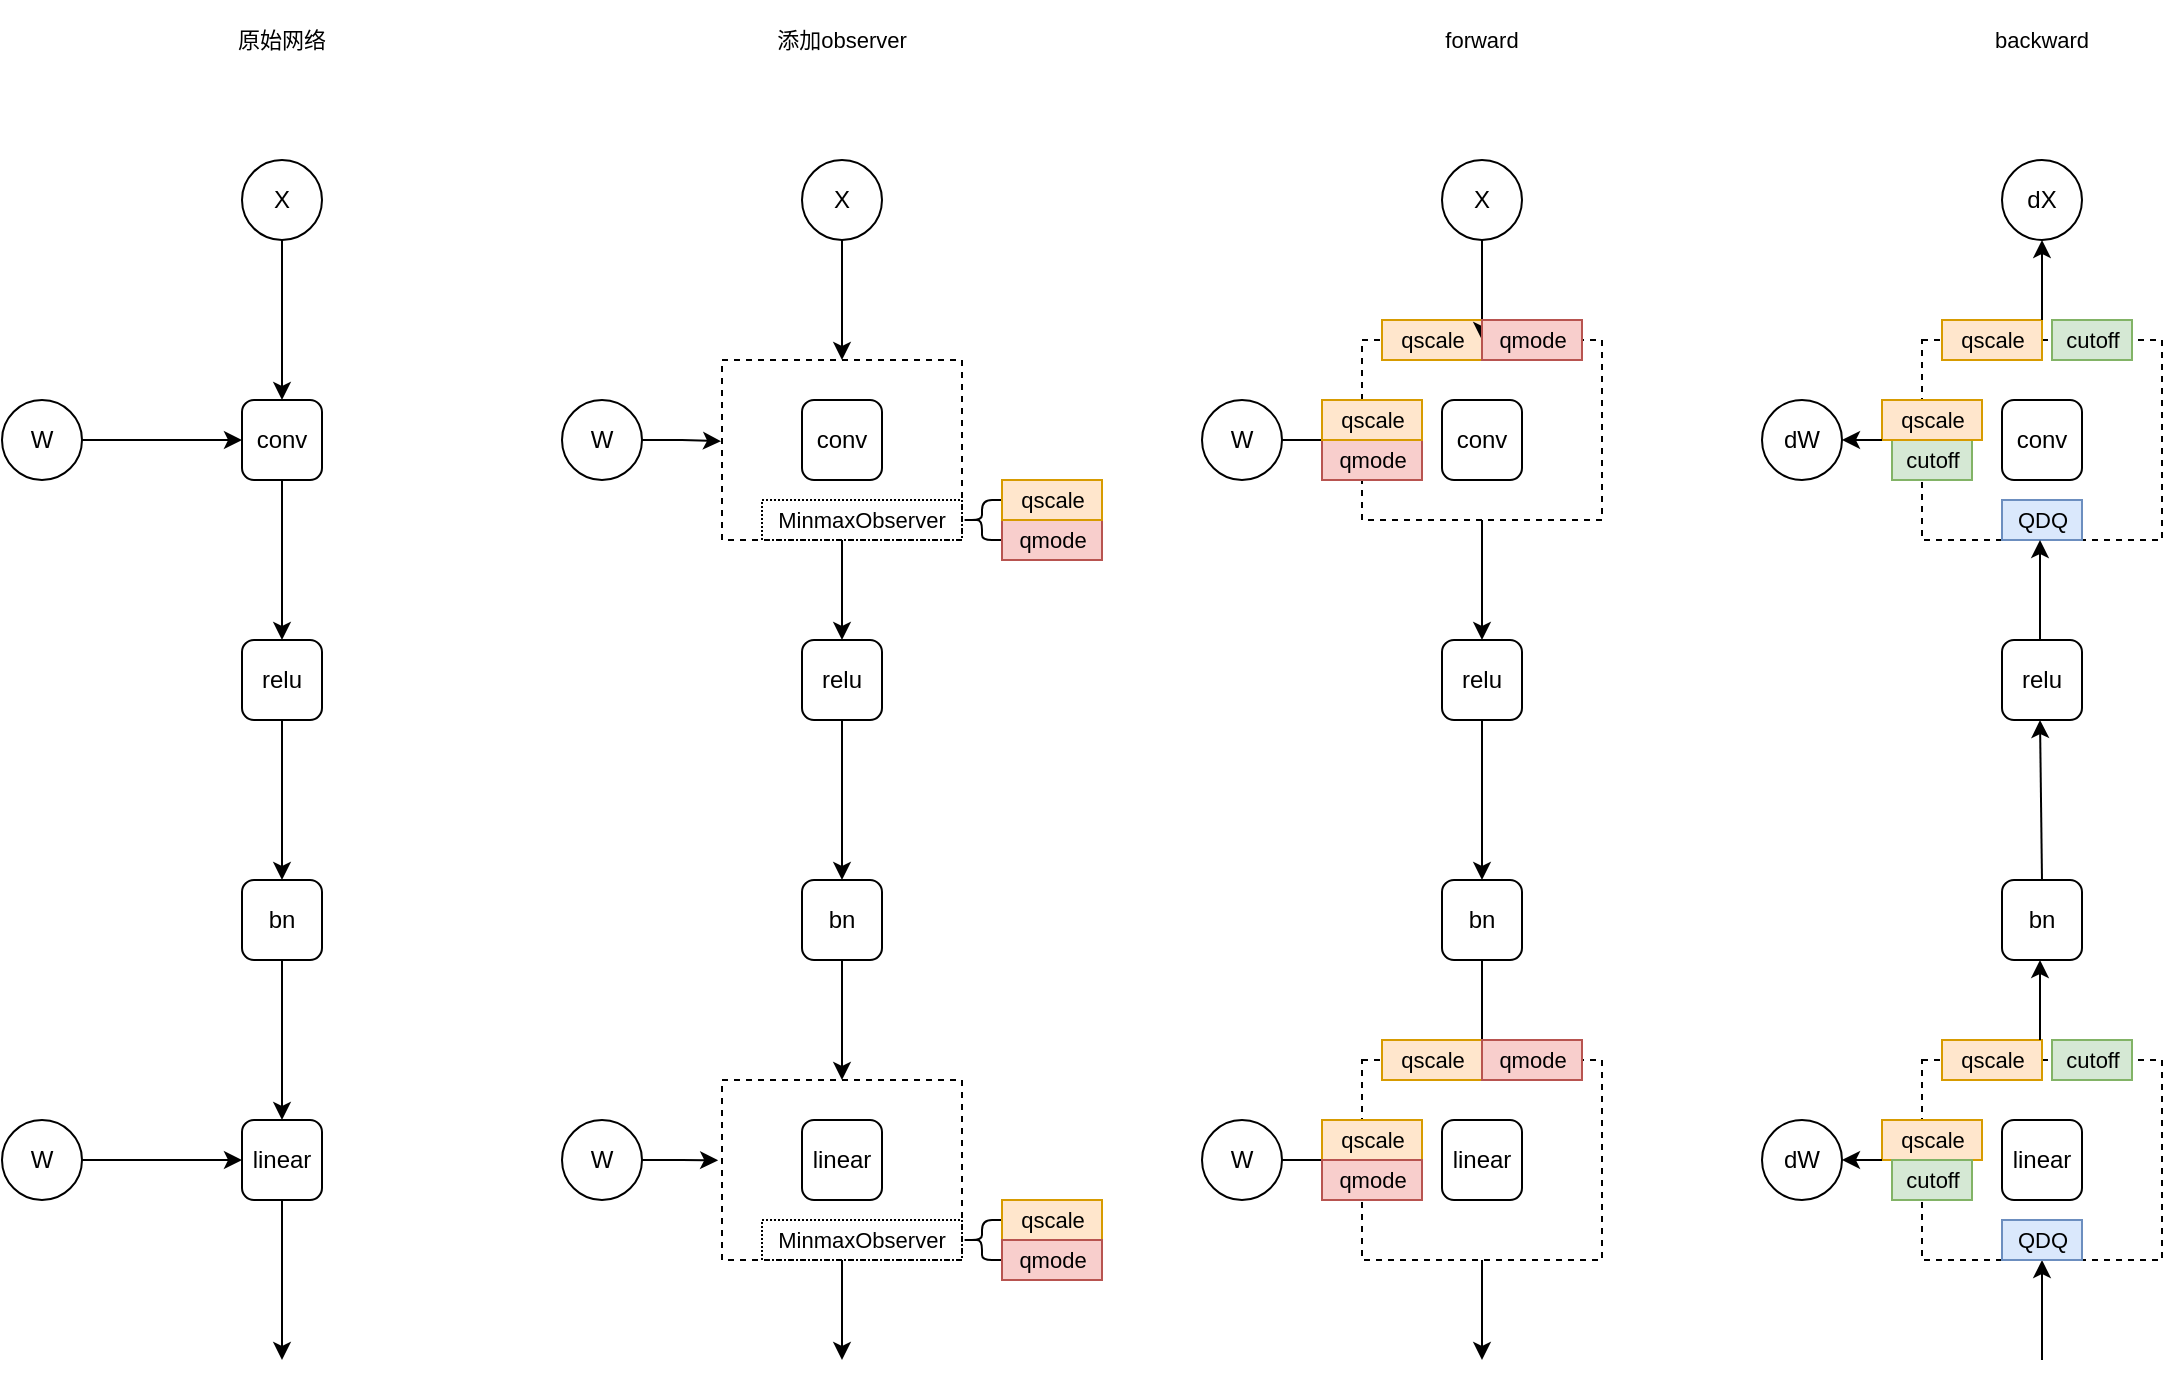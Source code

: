 <mxfile version="15.8.5" type="github">
  <diagram id="Jangnhme9DXzP1kY6yUE" name="Page-1">
    <mxGraphModel dx="2415" dy="2078" grid="1" gridSize="10" guides="1" tooltips="1" connect="1" arrows="1" fold="1" page="1" pageScale="1" pageWidth="827" pageHeight="1169" math="0" shadow="0">
      <root>
        <mxCell id="0" />
        <mxCell id="1" parent="0" />
        <mxCell id="0NIgbw2krBY6JishTZcX-67" value="" style="rounded=0;whiteSpace=wrap;html=1;shadow=0;glass=0;dashed=1;sketch=0;fontSize=11;" vertex="1" parent="1">
          <mxGeometry x="600" y="130" width="120" height="90" as="geometry" />
        </mxCell>
        <mxCell id="0NIgbw2krBY6JishTZcX-52" value="" style="rounded=0;whiteSpace=wrap;html=1;shadow=0;glass=0;dashed=1;sketch=0;fontSize=11;" vertex="1" parent="1">
          <mxGeometry x="280" y="500" width="120" height="90" as="geometry" />
        </mxCell>
        <mxCell id="0NIgbw2krBY6JishTZcX-56" value="" style="edgeStyle=orthogonalEdgeStyle;rounded=0;orthogonalLoop=1;jettySize=auto;html=1;fontSize=11;" edge="1" parent="1" source="0NIgbw2krBY6JishTZcX-51" target="0NIgbw2krBY6JishTZcX-42">
          <mxGeometry relative="1" as="geometry" />
        </mxCell>
        <mxCell id="0NIgbw2krBY6JishTZcX-51" value="" style="rounded=0;whiteSpace=wrap;html=1;shadow=0;glass=0;dashed=1;sketch=0;fontSize=11;" vertex="1" parent="1">
          <mxGeometry x="280" y="140" width="120" height="90" as="geometry" />
        </mxCell>
        <mxCell id="0NIgbw2krBY6JishTZcX-9" value="" style="edgeStyle=orthogonalEdgeStyle;rounded=0;orthogonalLoop=1;jettySize=auto;html=1;" edge="1" parent="1" source="0NIgbw2krBY6JishTZcX-7" target="0NIgbw2krBY6JishTZcX-8">
          <mxGeometry relative="1" as="geometry" />
        </mxCell>
        <mxCell id="0NIgbw2krBY6JishTZcX-7" value="X" style="ellipse;whiteSpace=wrap;html=1;aspect=fixed;" vertex="1" parent="1">
          <mxGeometry x="40" y="40" width="40" height="40" as="geometry" />
        </mxCell>
        <mxCell id="0NIgbw2krBY6JishTZcX-11" value="" style="edgeStyle=orthogonalEdgeStyle;rounded=0;orthogonalLoop=1;jettySize=auto;html=1;" edge="1" parent="1" source="0NIgbw2krBY6JishTZcX-8" target="0NIgbw2krBY6JishTZcX-10">
          <mxGeometry relative="1" as="geometry" />
        </mxCell>
        <mxCell id="0NIgbw2krBY6JishTZcX-8" value="conv" style="whiteSpace=wrap;html=1;rounded=1;" vertex="1" parent="1">
          <mxGeometry x="40" y="160" width="40" height="40" as="geometry" />
        </mxCell>
        <mxCell id="0NIgbw2krBY6JishTZcX-13" value="" style="edgeStyle=orthogonalEdgeStyle;rounded=0;orthogonalLoop=1;jettySize=auto;html=1;" edge="1" parent="1" source="0NIgbw2krBY6JishTZcX-10">
          <mxGeometry relative="1" as="geometry">
            <mxPoint x="60" y="400" as="targetPoint" />
          </mxGeometry>
        </mxCell>
        <mxCell id="0NIgbw2krBY6JishTZcX-10" value="relu" style="whiteSpace=wrap;html=1;rounded=1;" vertex="1" parent="1">
          <mxGeometry x="40" y="280" width="40" height="40" as="geometry" />
        </mxCell>
        <mxCell id="0NIgbw2krBY6JishTZcX-15" value="" style="edgeStyle=orthogonalEdgeStyle;rounded=0;orthogonalLoop=1;jettySize=auto;html=1;" edge="1" parent="1">
          <mxGeometry relative="1" as="geometry">
            <mxPoint x="60" y="440" as="sourcePoint" />
            <mxPoint x="60" y="520" as="targetPoint" />
          </mxGeometry>
        </mxCell>
        <mxCell id="0NIgbw2krBY6JishTZcX-12" value="bn" style="whiteSpace=wrap;html=1;rounded=1;" vertex="1" parent="1">
          <mxGeometry x="40" y="400" width="40" height="40" as="geometry" />
        </mxCell>
        <mxCell id="0NIgbw2krBY6JishTZcX-16" style="edgeStyle=orthogonalEdgeStyle;rounded=0;orthogonalLoop=1;jettySize=auto;html=1;" edge="1" parent="1">
          <mxGeometry relative="1" as="geometry">
            <mxPoint x="60" y="640" as="targetPoint" />
            <mxPoint x="60" y="560" as="sourcePoint" />
          </mxGeometry>
        </mxCell>
        <mxCell id="0NIgbw2krBY6JishTZcX-14" value="linear" style="whiteSpace=wrap;html=1;rounded=1;" vertex="1" parent="1">
          <mxGeometry x="40" y="520" width="40" height="40" as="geometry" />
        </mxCell>
        <mxCell id="0NIgbw2krBY6JishTZcX-18" value="" style="edgeStyle=orthogonalEdgeStyle;rounded=0;orthogonalLoop=1;jettySize=auto;html=1;" edge="1" parent="1" source="0NIgbw2krBY6JishTZcX-17" target="0NIgbw2krBY6JishTZcX-8">
          <mxGeometry relative="1" as="geometry" />
        </mxCell>
        <mxCell id="0NIgbw2krBY6JishTZcX-17" value="W" style="ellipse;whiteSpace=wrap;html=1;aspect=fixed;" vertex="1" parent="1">
          <mxGeometry x="-80" y="160" width="40" height="40" as="geometry" />
        </mxCell>
        <mxCell id="0NIgbw2krBY6JishTZcX-20" value="" style="edgeStyle=orthogonalEdgeStyle;rounded=0;orthogonalLoop=1;jettySize=auto;html=1;" edge="1" parent="1" source="0NIgbw2krBY6JishTZcX-19" target="0NIgbw2krBY6JishTZcX-14">
          <mxGeometry relative="1" as="geometry" />
        </mxCell>
        <mxCell id="0NIgbw2krBY6JishTZcX-19" value="W" style="ellipse;whiteSpace=wrap;html=1;aspect=fixed;" vertex="1" parent="1">
          <mxGeometry x="-80" y="520" width="40" height="40" as="geometry" />
        </mxCell>
        <mxCell id="0NIgbw2krBY6JishTZcX-36" value="&lt;font style=&quot;font-size: 11px&quot;&gt;MinmaxObserver&lt;/font&gt;" style="text;html=1;strokeColor=default;fillColor=none;align=center;verticalAlign=middle;whiteSpace=wrap;rounded=0;shadow=0;glass=1;sketch=0;dashed=1;dashPattern=1 1;" vertex="1" parent="1">
          <mxGeometry x="300" y="210" width="100" height="20" as="geometry" />
        </mxCell>
        <mxCell id="0NIgbw2krBY6JishTZcX-57" value="" style="edgeStyle=orthogonalEdgeStyle;rounded=0;orthogonalLoop=1;jettySize=auto;html=1;fontSize=11;" edge="1" parent="1" source="0NIgbw2krBY6JishTZcX-38">
          <mxGeometry relative="1" as="geometry">
            <mxPoint x="340" y="140" as="targetPoint" />
          </mxGeometry>
        </mxCell>
        <mxCell id="0NIgbw2krBY6JishTZcX-38" value="X" style="ellipse;whiteSpace=wrap;html=1;aspect=fixed;" vertex="1" parent="1">
          <mxGeometry x="320" y="40" width="40" height="40" as="geometry" />
        </mxCell>
        <mxCell id="0NIgbw2krBY6JishTZcX-40" value="conv" style="whiteSpace=wrap;html=1;rounded=1;" vertex="1" parent="1">
          <mxGeometry x="320" y="160" width="40" height="40" as="geometry" />
        </mxCell>
        <mxCell id="0NIgbw2krBY6JishTZcX-41" value="" style="edgeStyle=orthogonalEdgeStyle;rounded=0;orthogonalLoop=1;jettySize=auto;html=1;" edge="1" parent="1" source="0NIgbw2krBY6JishTZcX-42">
          <mxGeometry relative="1" as="geometry">
            <mxPoint x="340" y="400" as="targetPoint" />
          </mxGeometry>
        </mxCell>
        <mxCell id="0NIgbw2krBY6JishTZcX-42" value="relu" style="whiteSpace=wrap;html=1;rounded=1;" vertex="1" parent="1">
          <mxGeometry x="320" y="280" width="40" height="40" as="geometry" />
        </mxCell>
        <mxCell id="0NIgbw2krBY6JishTZcX-43" value="" style="edgeStyle=orthogonalEdgeStyle;rounded=0;orthogonalLoop=1;jettySize=auto;html=1;" edge="1" parent="1">
          <mxGeometry relative="1" as="geometry">
            <mxPoint x="340" y="440" as="sourcePoint" />
            <mxPoint x="340" y="500" as="targetPoint" />
          </mxGeometry>
        </mxCell>
        <mxCell id="0NIgbw2krBY6JishTZcX-44" value="bn" style="whiteSpace=wrap;html=1;rounded=1;" vertex="1" parent="1">
          <mxGeometry x="320" y="400" width="40" height="40" as="geometry" />
        </mxCell>
        <mxCell id="0NIgbw2krBY6JishTZcX-45" style="edgeStyle=orthogonalEdgeStyle;rounded=0;orthogonalLoop=1;jettySize=auto;html=1;" edge="1" parent="1">
          <mxGeometry relative="1" as="geometry">
            <mxPoint x="340" y="640" as="targetPoint" />
            <mxPoint x="340" y="590" as="sourcePoint" />
          </mxGeometry>
        </mxCell>
        <mxCell id="0NIgbw2krBY6JishTZcX-46" value="linear" style="whiteSpace=wrap;html=1;rounded=1;" vertex="1" parent="1">
          <mxGeometry x="320" y="520" width="40" height="40" as="geometry" />
        </mxCell>
        <mxCell id="0NIgbw2krBY6JishTZcX-55" style="edgeStyle=orthogonalEdgeStyle;rounded=0;orthogonalLoop=1;jettySize=auto;html=1;entryX=-0.004;entryY=0.451;entryDx=0;entryDy=0;entryPerimeter=0;fontSize=11;" edge="1" parent="1" source="0NIgbw2krBY6JishTZcX-48" target="0NIgbw2krBY6JishTZcX-51">
          <mxGeometry relative="1" as="geometry" />
        </mxCell>
        <mxCell id="0NIgbw2krBY6JishTZcX-48" value="W" style="ellipse;whiteSpace=wrap;html=1;aspect=fixed;" vertex="1" parent="1">
          <mxGeometry x="200" y="160" width="40" height="40" as="geometry" />
        </mxCell>
        <mxCell id="0NIgbw2krBY6JishTZcX-54" style="edgeStyle=orthogonalEdgeStyle;rounded=0;orthogonalLoop=1;jettySize=auto;html=1;entryX=-0.016;entryY=0.446;entryDx=0;entryDy=0;entryPerimeter=0;fontSize=11;" edge="1" parent="1" source="0NIgbw2krBY6JishTZcX-50" target="0NIgbw2krBY6JishTZcX-52">
          <mxGeometry relative="1" as="geometry" />
        </mxCell>
        <mxCell id="0NIgbw2krBY6JishTZcX-50" value="W" style="ellipse;whiteSpace=wrap;html=1;aspect=fixed;" vertex="1" parent="1">
          <mxGeometry x="200" y="520" width="40" height="40" as="geometry" />
        </mxCell>
        <mxCell id="0NIgbw2krBY6JishTZcX-53" value="&lt;font style=&quot;font-size: 11px&quot;&gt;MinmaxObserver&lt;/font&gt;" style="text;html=1;strokeColor=default;fillColor=none;align=center;verticalAlign=middle;whiteSpace=wrap;rounded=0;shadow=0;glass=1;dashed=1;sketch=0;dashPattern=1 1;" vertex="1" parent="1">
          <mxGeometry x="300" y="570" width="100" height="20" as="geometry" />
        </mxCell>
        <mxCell id="0NIgbw2krBY6JishTZcX-59" value="" style="shape=curlyBracket;whiteSpace=wrap;html=1;rounded=1;shadow=0;glass=0;sketch=0;fontSize=11;strokeColor=default;" vertex="1" parent="1">
          <mxGeometry x="400" y="210" width="20" height="20" as="geometry" />
        </mxCell>
        <mxCell id="0NIgbw2krBY6JishTZcX-60" value="qscale" style="text;html=1;align=center;verticalAlign=middle;resizable=0;points=[];autosize=1;strokeColor=#d79b00;fillColor=#ffe6cc;fontSize=11;" vertex="1" parent="1">
          <mxGeometry x="610" y="120" width="50" height="20" as="geometry" />
        </mxCell>
        <mxCell id="0NIgbw2krBY6JishTZcX-61" value="qmode" style="text;html=1;align=center;verticalAlign=middle;resizable=0;points=[];autosize=1;strokeColor=#b85450;fillColor=#f8cecc;fontSize=11;" vertex="1" parent="1">
          <mxGeometry x="420" y="220" width="50" height="20" as="geometry" />
        </mxCell>
        <mxCell id="0NIgbw2krBY6JishTZcX-62" value="" style="shape=curlyBracket;whiteSpace=wrap;html=1;rounded=1;shadow=0;glass=0;sketch=0;fontSize=11;strokeColor=default;" vertex="1" parent="1">
          <mxGeometry x="400" y="570" width="20" height="20" as="geometry" />
        </mxCell>
        <mxCell id="0NIgbw2krBY6JishTZcX-63" value="qscale" style="text;html=1;align=center;verticalAlign=middle;resizable=0;points=[];autosize=1;strokeColor=#d79b00;fillColor=#ffe6cc;fontSize=11;" vertex="1" parent="1">
          <mxGeometry x="420" y="560" width="50" height="20" as="geometry" />
        </mxCell>
        <mxCell id="0NIgbw2krBY6JishTZcX-64" value="qmode" style="text;html=1;align=center;verticalAlign=middle;resizable=0;points=[];autosize=1;strokeColor=#b85450;fillColor=#f8cecc;fontSize=11;" vertex="1" parent="1">
          <mxGeometry x="420" y="580" width="50" height="20" as="geometry" />
        </mxCell>
        <mxCell id="0NIgbw2krBY6JishTZcX-65" value="" style="rounded=0;whiteSpace=wrap;html=1;shadow=0;glass=0;dashed=1;sketch=0;fontSize=11;" vertex="1" parent="1">
          <mxGeometry x="600" y="490" width="120" height="100" as="geometry" />
        </mxCell>
        <mxCell id="0NIgbw2krBY6JishTZcX-66" value="" style="edgeStyle=orthogonalEdgeStyle;rounded=0;orthogonalLoop=1;jettySize=auto;html=1;fontSize=11;" edge="1" parent="1" source="0NIgbw2krBY6JishTZcX-67" target="0NIgbw2krBY6JishTZcX-73">
          <mxGeometry relative="1" as="geometry" />
        </mxCell>
        <mxCell id="0NIgbw2krBY6JishTZcX-69" value="" style="edgeStyle=orthogonalEdgeStyle;rounded=0;orthogonalLoop=1;jettySize=auto;html=1;fontSize=11;" edge="1" parent="1" source="0NIgbw2krBY6JishTZcX-70">
          <mxGeometry relative="1" as="geometry">
            <mxPoint x="660" y="130" as="targetPoint" />
          </mxGeometry>
        </mxCell>
        <mxCell id="0NIgbw2krBY6JishTZcX-70" value="X" style="ellipse;whiteSpace=wrap;html=1;aspect=fixed;" vertex="1" parent="1">
          <mxGeometry x="640" y="40" width="40" height="40" as="geometry" />
        </mxCell>
        <mxCell id="0NIgbw2krBY6JishTZcX-71" value="conv" style="whiteSpace=wrap;html=1;rounded=1;" vertex="1" parent="1">
          <mxGeometry x="640" y="160" width="40" height="40" as="geometry" />
        </mxCell>
        <mxCell id="0NIgbw2krBY6JishTZcX-72" value="" style="edgeStyle=orthogonalEdgeStyle;rounded=0;orthogonalLoop=1;jettySize=auto;html=1;" edge="1" parent="1" source="0NIgbw2krBY6JishTZcX-73">
          <mxGeometry relative="1" as="geometry">
            <mxPoint x="660" y="400" as="targetPoint" />
          </mxGeometry>
        </mxCell>
        <mxCell id="0NIgbw2krBY6JishTZcX-73" value="relu" style="whiteSpace=wrap;html=1;rounded=1;" vertex="1" parent="1">
          <mxGeometry x="640" y="280" width="40" height="40" as="geometry" />
        </mxCell>
        <mxCell id="0NIgbw2krBY6JishTZcX-74" value="" style="edgeStyle=orthogonalEdgeStyle;rounded=0;orthogonalLoop=1;jettySize=auto;html=1;" edge="1" parent="1">
          <mxGeometry relative="1" as="geometry">
            <mxPoint x="660" y="440" as="sourcePoint" />
            <mxPoint x="660" y="490" as="targetPoint" />
          </mxGeometry>
        </mxCell>
        <mxCell id="0NIgbw2krBY6JishTZcX-75" value="bn" style="whiteSpace=wrap;html=1;rounded=1;" vertex="1" parent="1">
          <mxGeometry x="640" y="400" width="40" height="40" as="geometry" />
        </mxCell>
        <mxCell id="0NIgbw2krBY6JishTZcX-76" style="edgeStyle=orthogonalEdgeStyle;rounded=0;orthogonalLoop=1;jettySize=auto;html=1;" edge="1" parent="1">
          <mxGeometry relative="1" as="geometry">
            <mxPoint x="660" y="640" as="targetPoint" />
            <mxPoint x="660" y="590" as="sourcePoint" />
          </mxGeometry>
        </mxCell>
        <mxCell id="0NIgbw2krBY6JishTZcX-77" value="linear" style="whiteSpace=wrap;html=1;rounded=1;" vertex="1" parent="1">
          <mxGeometry x="640" y="520" width="40" height="40" as="geometry" />
        </mxCell>
        <mxCell id="0NIgbw2krBY6JishTZcX-97" style="edgeStyle=orthogonalEdgeStyle;rounded=0;orthogonalLoop=1;jettySize=auto;html=1;entryX=-0.014;entryY=0.563;entryDx=0;entryDy=0;entryPerimeter=0;fontSize=11;" edge="1" parent="1" source="0NIgbw2krBY6JishTZcX-79" target="0NIgbw2krBY6JishTZcX-67">
          <mxGeometry relative="1" as="geometry" />
        </mxCell>
        <mxCell id="0NIgbw2krBY6JishTZcX-79" value="W" style="ellipse;whiteSpace=wrap;html=1;aspect=fixed;" vertex="1" parent="1">
          <mxGeometry x="520" y="160" width="40" height="40" as="geometry" />
        </mxCell>
        <mxCell id="0NIgbw2krBY6JishTZcX-94" style="edgeStyle=orthogonalEdgeStyle;rounded=0;orthogonalLoop=1;jettySize=auto;html=1;entryX=0;entryY=0.5;entryDx=0;entryDy=0;fontSize=11;" edge="1" parent="1" source="0NIgbw2krBY6JishTZcX-81" target="0NIgbw2krBY6JishTZcX-65">
          <mxGeometry relative="1" as="geometry" />
        </mxCell>
        <mxCell id="0NIgbw2krBY6JishTZcX-81" value="W" style="ellipse;whiteSpace=wrap;html=1;aspect=fixed;" vertex="1" parent="1">
          <mxGeometry x="520" y="520" width="40" height="40" as="geometry" />
        </mxCell>
        <mxCell id="0NIgbw2krBY6JishTZcX-89" value="qscale" style="text;html=1;align=center;verticalAlign=middle;resizable=0;points=[];autosize=1;strokeColor=#d79b00;fillColor=#ffe6cc;fontSize=11;" vertex="1" parent="1">
          <mxGeometry x="420" y="200" width="50" height="20" as="geometry" />
        </mxCell>
        <mxCell id="0NIgbw2krBY6JishTZcX-90" value="qmode" style="text;html=1;align=center;verticalAlign=middle;resizable=0;points=[];autosize=1;strokeColor=#b85450;fillColor=#f8cecc;fontSize=11;" vertex="1" parent="1">
          <mxGeometry x="580" y="180" width="50" height="20" as="geometry" />
        </mxCell>
        <mxCell id="0NIgbw2krBY6JishTZcX-91" value="qscale" style="text;html=1;align=center;verticalAlign=middle;resizable=0;points=[];autosize=1;strokeColor=#d79b00;fillColor=#ffe6cc;fontSize=11;" vertex="1" parent="1">
          <mxGeometry x="610" y="480" width="50" height="20" as="geometry" />
        </mxCell>
        <mxCell id="0NIgbw2krBY6JishTZcX-92" value="qmode" style="text;html=1;align=center;verticalAlign=middle;resizable=0;points=[];autosize=1;strokeColor=#b85450;fillColor=#f8cecc;fontSize=11;" vertex="1" parent="1">
          <mxGeometry x="660" y="480" width="50" height="20" as="geometry" />
        </mxCell>
        <mxCell id="0NIgbw2krBY6JishTZcX-99" value="qmode" style="text;html=1;align=center;verticalAlign=middle;resizable=0;points=[];autosize=1;strokeColor=#b85450;fillColor=#f8cecc;fontSize=11;" vertex="1" parent="1">
          <mxGeometry x="660" y="120" width="50" height="20" as="geometry" />
        </mxCell>
        <mxCell id="0NIgbw2krBY6JishTZcX-100" value="qscale" style="text;html=1;align=center;verticalAlign=middle;resizable=0;points=[];autosize=1;strokeColor=#d79b00;fillColor=#ffe6cc;fontSize=11;" vertex="1" parent="1">
          <mxGeometry x="580" y="160" width="50" height="20" as="geometry" />
        </mxCell>
        <mxCell id="0NIgbw2krBY6JishTZcX-101" value="qscale" style="text;html=1;align=center;verticalAlign=middle;resizable=0;points=[];autosize=1;strokeColor=#d79b00;fillColor=#ffe6cc;fontSize=11;" vertex="1" parent="1">
          <mxGeometry x="580" y="520" width="50" height="20" as="geometry" />
        </mxCell>
        <mxCell id="0NIgbw2krBY6JishTZcX-102" value="qmode" style="text;html=1;align=center;verticalAlign=middle;resizable=0;points=[];autosize=1;strokeColor=#b85450;fillColor=#f8cecc;fontSize=11;" vertex="1" parent="1">
          <mxGeometry x="580" y="540" width="50" height="20" as="geometry" />
        </mxCell>
        <mxCell id="0NIgbw2krBY6JishTZcX-103" value="" style="rounded=0;whiteSpace=wrap;html=1;shadow=0;glass=0;dashed=1;sketch=0;fontSize=11;" vertex="1" parent="1">
          <mxGeometry x="880" y="130" width="120" height="100" as="geometry" />
        </mxCell>
        <mxCell id="0NIgbw2krBY6JishTZcX-104" value="qscale" style="text;html=1;align=center;verticalAlign=middle;resizable=0;points=[];autosize=1;strokeColor=#d79b00;fillColor=#ffe6cc;fontSize=11;" vertex="1" parent="1">
          <mxGeometry x="890" y="120" width="50" height="20" as="geometry" />
        </mxCell>
        <mxCell id="0NIgbw2krBY6JishTZcX-105" value="" style="rounded=0;whiteSpace=wrap;html=1;shadow=0;glass=0;dashed=1;sketch=0;fontSize=11;" vertex="1" parent="1">
          <mxGeometry x="880" y="490" width="120" height="100" as="geometry" />
        </mxCell>
        <mxCell id="0NIgbw2krBY6JishTZcX-108" value="dX" style="ellipse;whiteSpace=wrap;html=1;aspect=fixed;" vertex="1" parent="1">
          <mxGeometry x="920" y="40" width="40" height="40" as="geometry" />
        </mxCell>
        <mxCell id="0NIgbw2krBY6JishTZcX-109" value="conv" style="whiteSpace=wrap;html=1;rounded=1;" vertex="1" parent="1">
          <mxGeometry x="920" y="160" width="40" height="40" as="geometry" />
        </mxCell>
        <mxCell id="0NIgbw2krBY6JishTZcX-111" value="relu" style="whiteSpace=wrap;html=1;rounded=1;" vertex="1" parent="1">
          <mxGeometry x="920" y="280" width="40" height="40" as="geometry" />
        </mxCell>
        <mxCell id="0NIgbw2krBY6JishTZcX-113" value="bn" style="whiteSpace=wrap;html=1;rounded=1;" vertex="1" parent="1">
          <mxGeometry x="920" y="400" width="40" height="40" as="geometry" />
        </mxCell>
        <mxCell id="0NIgbw2krBY6JishTZcX-115" value="linear" style="whiteSpace=wrap;html=1;rounded=1;" vertex="1" parent="1">
          <mxGeometry x="920" y="520" width="40" height="40" as="geometry" />
        </mxCell>
        <mxCell id="0NIgbw2krBY6JishTZcX-117" value="dW" style="ellipse;whiteSpace=wrap;html=1;aspect=fixed;" vertex="1" parent="1">
          <mxGeometry x="800" y="160" width="40" height="40" as="geometry" />
        </mxCell>
        <mxCell id="0NIgbw2krBY6JishTZcX-119" value="dW" style="ellipse;whiteSpace=wrap;html=1;aspect=fixed;" vertex="1" parent="1">
          <mxGeometry x="800" y="520" width="40" height="40" as="geometry" />
        </mxCell>
        <mxCell id="0NIgbw2krBY6JishTZcX-120" value="cutoff" style="text;html=1;align=center;verticalAlign=middle;resizable=0;points=[];autosize=1;strokeColor=#82b366;fillColor=#d5e8d4;fontSize=11;" vertex="1" parent="1">
          <mxGeometry x="865" y="180" width="40" height="20" as="geometry" />
        </mxCell>
        <mxCell id="0NIgbw2krBY6JishTZcX-121" value="qscale" style="text;html=1;align=center;verticalAlign=middle;resizable=0;points=[];autosize=1;strokeColor=#d79b00;fillColor=#ffe6cc;fontSize=11;" vertex="1" parent="1">
          <mxGeometry x="890" y="480" width="50" height="20" as="geometry" />
        </mxCell>
        <mxCell id="0NIgbw2krBY6JishTZcX-122" value="cutoff" style="text;html=1;align=center;verticalAlign=middle;resizable=0;points=[];autosize=1;strokeColor=#82b366;fillColor=#d5e8d4;fontSize=11;" vertex="1" parent="1">
          <mxGeometry x="945" y="480" width="40" height="20" as="geometry" />
        </mxCell>
        <mxCell id="0NIgbw2krBY6JishTZcX-123" value="cutoff" style="text;html=1;align=center;verticalAlign=middle;resizable=0;points=[];autosize=1;strokeColor=#82b366;fillColor=#d5e8d4;fontSize=11;" vertex="1" parent="1">
          <mxGeometry x="945" y="120" width="40" height="20" as="geometry" />
        </mxCell>
        <mxCell id="0NIgbw2krBY6JishTZcX-124" value="qscale" style="text;html=1;align=center;verticalAlign=middle;resizable=0;points=[];autosize=1;strokeColor=#d79b00;fillColor=#ffe6cc;fontSize=11;" vertex="1" parent="1">
          <mxGeometry x="860" y="160" width="50" height="20" as="geometry" />
        </mxCell>
        <mxCell id="0NIgbw2krBY6JishTZcX-125" value="qscale" style="text;html=1;align=center;verticalAlign=middle;resizable=0;points=[];autosize=1;strokeColor=#d79b00;fillColor=#ffe6cc;fontSize=11;" vertex="1" parent="1">
          <mxGeometry x="860" y="520" width="50" height="20" as="geometry" />
        </mxCell>
        <mxCell id="0NIgbw2krBY6JishTZcX-126" value="cutoff" style="text;html=1;align=center;verticalAlign=middle;resizable=0;points=[];autosize=1;strokeColor=#82b366;fillColor=#d5e8d4;fontSize=11;" vertex="1" parent="1">
          <mxGeometry x="865" y="540" width="40" height="20" as="geometry" />
        </mxCell>
        <mxCell id="0NIgbw2krBY6JishTZcX-127" value="" style="endArrow=classic;html=1;rounded=0;fontSize=11;entryX=0.5;entryY=1;entryDx=0;entryDy=0;" edge="1" parent="1" target="0NIgbw2krBY6JishTZcX-105">
          <mxGeometry width="50" height="50" relative="1" as="geometry">
            <mxPoint x="940" y="640" as="sourcePoint" />
            <mxPoint x="980" y="650" as="targetPoint" />
          </mxGeometry>
        </mxCell>
        <mxCell id="0NIgbw2krBY6JishTZcX-128" value="QDQ" style="text;html=1;align=center;verticalAlign=middle;resizable=0;points=[];autosize=1;strokeColor=#6c8ebf;fillColor=#dae8fc;fontSize=11;" vertex="1" parent="1">
          <mxGeometry x="920" y="570" width="40" height="20" as="geometry" />
        </mxCell>
        <mxCell id="0NIgbw2krBY6JishTZcX-129" value="QDQ" style="text;html=1;align=center;verticalAlign=middle;resizable=0;points=[];autosize=1;strokeColor=#6c8ebf;fillColor=#dae8fc;fontSize=11;" vertex="1" parent="1">
          <mxGeometry x="920" y="210" width="40" height="20" as="geometry" />
        </mxCell>
        <mxCell id="0NIgbw2krBY6JishTZcX-130" value="" style="endArrow=classic;html=1;rounded=0;fontSize=11;entryX=0.5;entryY=1;entryDx=0;entryDy=0;exitX=0.5;exitY=0;exitDx=0;exitDy=0;" edge="1" parent="1" source="0NIgbw2krBY6JishTZcX-113">
          <mxGeometry width="50" height="50" relative="1" as="geometry">
            <mxPoint x="939" y="370" as="sourcePoint" />
            <mxPoint x="939" y="320" as="targetPoint" />
          </mxGeometry>
        </mxCell>
        <mxCell id="0NIgbw2krBY6JishTZcX-131" value="" style="endArrow=classic;html=1;rounded=0;fontSize=11;entryX=0.5;entryY=1;entryDx=0;entryDy=0;" edge="1" parent="1">
          <mxGeometry width="50" height="50" relative="1" as="geometry">
            <mxPoint x="939" y="280" as="sourcePoint" />
            <mxPoint x="939" y="230" as="targetPoint" />
          </mxGeometry>
        </mxCell>
        <mxCell id="0NIgbw2krBY6JishTZcX-132" value="" style="endArrow=classic;html=1;rounded=0;fontSize=11;entryX=0.5;entryY=1;entryDx=0;entryDy=0;" edge="1" parent="1">
          <mxGeometry width="50" height="50" relative="1" as="geometry">
            <mxPoint x="940" y="120" as="sourcePoint" />
            <mxPoint x="940" y="80" as="targetPoint" />
          </mxGeometry>
        </mxCell>
        <mxCell id="0NIgbw2krBY6JishTZcX-133" value="" style="endArrow=classic;html=1;rounded=0;fontSize=11;entryX=0.5;entryY=1;entryDx=0;entryDy=0;" edge="1" parent="1">
          <mxGeometry width="50" height="50" relative="1" as="geometry">
            <mxPoint x="939" y="480" as="sourcePoint" />
            <mxPoint x="939" y="440" as="targetPoint" />
          </mxGeometry>
        </mxCell>
        <mxCell id="0NIgbw2krBY6JishTZcX-134" value="" style="endArrow=classic;html=1;rounded=0;fontSize=11;entryX=1;entryY=0.5;entryDx=0;entryDy=0;" edge="1" parent="1" target="0NIgbw2krBY6JishTZcX-119">
          <mxGeometry width="50" height="50" relative="1" as="geometry">
            <mxPoint x="860" y="540" as="sourcePoint" />
            <mxPoint x="949" y="450" as="targetPoint" />
          </mxGeometry>
        </mxCell>
        <mxCell id="0NIgbw2krBY6JishTZcX-137" value="" style="endArrow=classic;html=1;rounded=0;fontSize=11;entryX=1;entryY=0.5;entryDx=0;entryDy=0;" edge="1" parent="1" target="0NIgbw2krBY6JishTZcX-117">
          <mxGeometry width="50" height="50" relative="1" as="geometry">
            <mxPoint x="860" y="180" as="sourcePoint" />
            <mxPoint x="850" y="550" as="targetPoint" />
          </mxGeometry>
        </mxCell>
        <mxCell id="0NIgbw2krBY6JishTZcX-138" value="原始网络" style="text;html=1;strokeColor=none;fillColor=none;align=center;verticalAlign=middle;whiteSpace=wrap;rounded=0;shadow=0;glass=0;sketch=0;fontSize=11;" vertex="1" parent="1">
          <mxGeometry y="-40" width="120" height="39" as="geometry" />
        </mxCell>
        <mxCell id="0NIgbw2krBY6JishTZcX-139" value="添加observer" style="text;html=1;strokeColor=none;fillColor=none;align=center;verticalAlign=middle;whiteSpace=wrap;rounded=0;shadow=0;glass=0;sketch=0;fontSize=11;" vertex="1" parent="1">
          <mxGeometry x="280" y="-40" width="120" height="39" as="geometry" />
        </mxCell>
        <mxCell id="0NIgbw2krBY6JishTZcX-140" value="forward" style="text;html=1;strokeColor=none;fillColor=none;align=center;verticalAlign=middle;whiteSpace=wrap;rounded=0;shadow=0;glass=0;sketch=0;fontSize=11;" vertex="1" parent="1">
          <mxGeometry x="600" y="-40" width="120" height="39" as="geometry" />
        </mxCell>
        <mxCell id="0NIgbw2krBY6JishTZcX-141" value="backward" style="text;html=1;strokeColor=none;fillColor=none;align=center;verticalAlign=middle;whiteSpace=wrap;rounded=0;shadow=0;glass=0;sketch=0;fontSize=11;" vertex="1" parent="1">
          <mxGeometry x="880" y="-40" width="120" height="39" as="geometry" />
        </mxCell>
      </root>
    </mxGraphModel>
  </diagram>
</mxfile>
